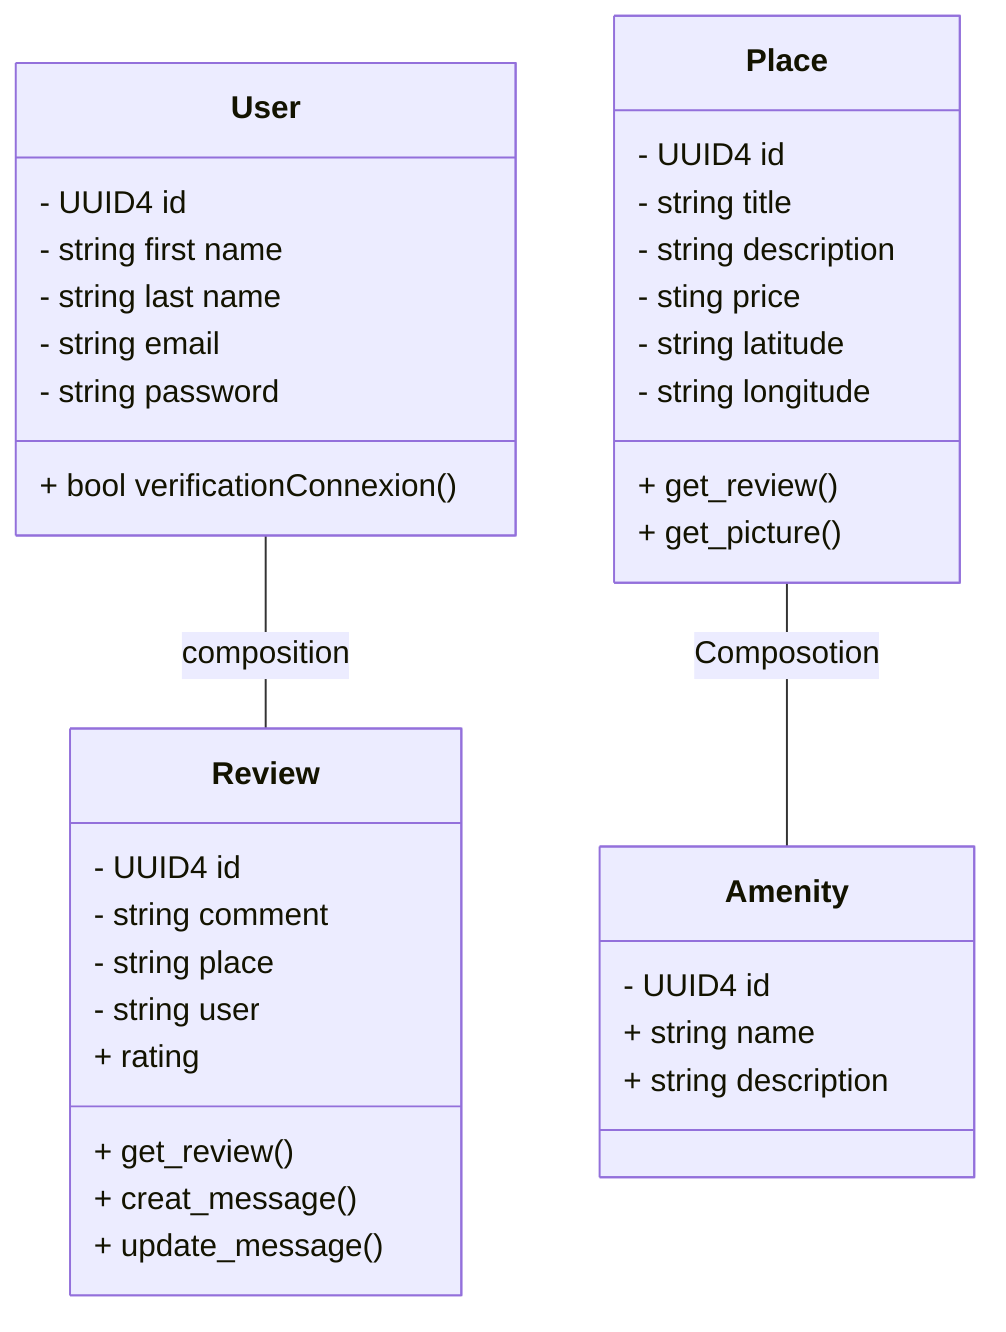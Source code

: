 classDiagram
    class User {
    - UUID4 id
    - string first name
    - string last name
    - string email
    - string password
    + bool verificationConnexion()
}
    class Review {
    - UUID4 id
    - string comment
    - string place
    - string user
    + rating
    + get_review()
    + creat_message()
    + update_message()
}

User -- Review : composition

class Place {
    - UUID4 id
    - string title
    - string description
    - sting price
    - string latitude
    - string longitude
    + get_review()
    + get_picture()

}

class Amenity {
    - UUID4 id
    + string name
    + string description

}

Place -- Amenity : Composotion